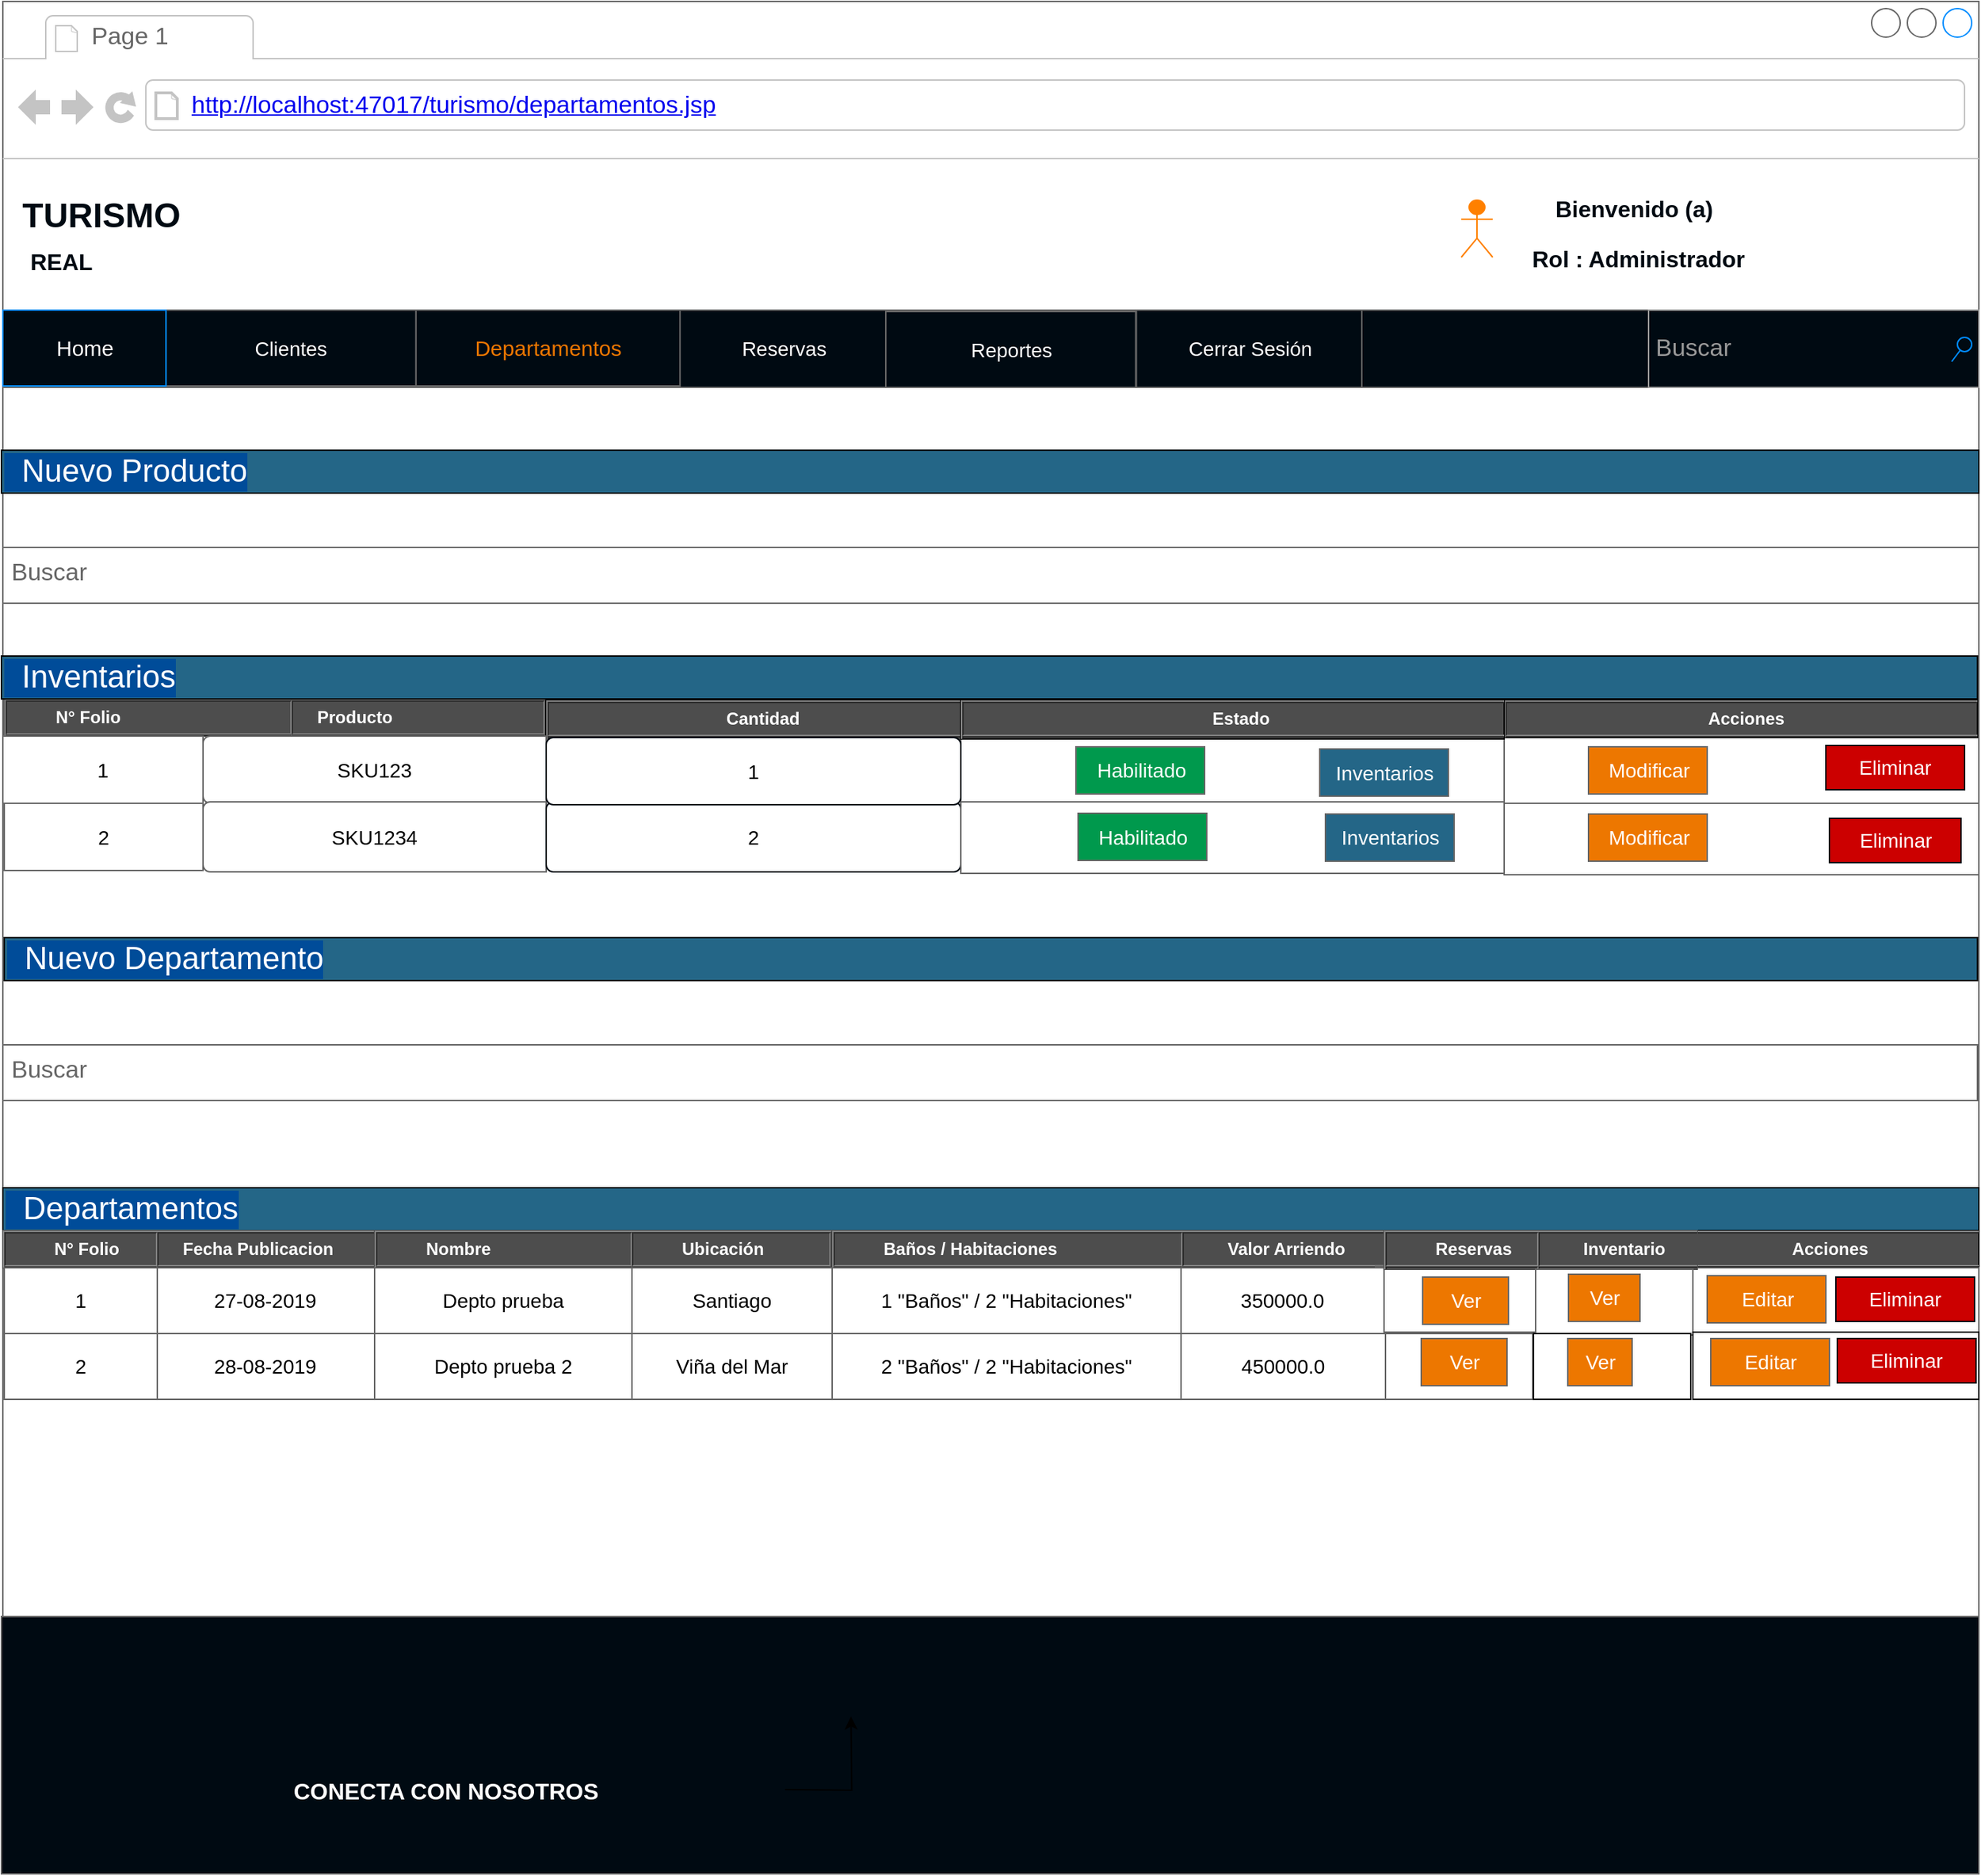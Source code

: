 <mxfile pages="1" version="11.2.7" type="device"><diagram id="nn8o-nB9Y3j_0N80eLnz" name="Page-1"><mxGraphModel dx="1681" dy="468" grid="1" gridSize="10" guides="1" tooltips="1" connect="1" arrows="1" fold="1" page="1" pageScale="1" pageWidth="827" pageHeight="1169" math="0" shadow="0"><root><mxCell id="0"/><mxCell id="1" parent="0"/><mxCell id="z3tYPHD0cMB__CtrZn7K-1" value="" style="strokeWidth=1;shadow=0;dashed=0;align=center;html=1;shape=mxgraph.mockup.containers.browserWindow;rSize=0;fillColor=#ffffff;strokeColor=#666666;strokeColor2=#008cff;strokeColor3=#c4c4c4;mainText=,;recursiveResize=0;fontSize=14;" parent="1" vertex="1"><mxGeometry x="-25" y="126" width="1382" height="1310" as="geometry"/></mxCell><mxCell id="z3tYPHD0cMB__CtrZn7K-2" value="Page 1" style="strokeWidth=1;shadow=0;dashed=0;align=center;html=1;shape=mxgraph.mockup.containers.anchor;fontSize=17;fontColor=#666666;align=left;" parent="z3tYPHD0cMB__CtrZn7K-1" vertex="1"><mxGeometry x="60" y="12" width="110" height="26" as="geometry"/></mxCell><mxCell id="z3tYPHD0cMB__CtrZn7K-3" value="&lt;a href=&quot;http://localhost:47017/turismo/misreservas.jsp&quot;&gt;http://localhost:47017/turismo/departamentos.jsp&lt;/a&gt;" style="strokeWidth=1;shadow=0;dashed=0;align=center;html=1;shape=mxgraph.mockup.containers.anchor;rSize=0;fontSize=17;fontColor=#666666;align=left;" parent="z3tYPHD0cMB__CtrZn7K-1" vertex="1"><mxGeometry x="130" y="60" width="250" height="26" as="geometry"/></mxCell><mxCell id="z3tYPHD0cMB__CtrZn7K-17" value="&lt;table cellpadding=&quot;4&quot; cellspacing=&quot;0&quot; border=&quot;1&quot; style=&quot;font-size: 1em ; width: 100% ; height: 100%&quot;&gt;&lt;tbody&gt;&lt;tr&gt;&lt;th&gt;&amp;nbsp; &amp;nbsp; &amp;nbsp; &amp;nbsp; &amp;nbsp;N° Folio&lt;/th&gt;&lt;th&gt;&amp;nbsp; &amp;nbsp; Producto&lt;/th&gt;&lt;/tr&gt;&lt;tr&gt;&lt;td&gt;row 1, cell 1&lt;/td&gt;&lt;td&gt;row 1, cell 2&lt;/td&gt;&lt;/tr&gt;&lt;tr&gt;&lt;td&gt;&lt;br&gt;&lt;/td&gt;&lt;td&gt;&lt;br&gt;&lt;/td&gt;&lt;/tr&gt;&lt;/tbody&gt;&lt;/table&gt; " style="verticalAlign=top;align=left;overflow=fill;fillColor=#4D4D4D;fontSize=12;fontFamily=Helvetica;html=1;strokeColor=#4D4D4D;fontColor=#FFFFFF;" parent="z3tYPHD0cMB__CtrZn7K-1" vertex="1"><mxGeometry x="1" y="488" width="379" height="26" as="geometry"/></mxCell><mxCell id="z3tYPHD0cMB__CtrZn7K-22" value="Buscar" style="strokeWidth=1;shadow=0;dashed=0;align=center;html=1;shape=mxgraph.mockup.text.textBox;fillColor=#ffffff;fontColor=#666666;align=left;fontSize=17;spacingLeft=4;spacingTop=-3;strokeColor=#666666;mainText=;labelBorderColor=none;labelBackgroundColor=none;" parent="z3tYPHD0cMB__CtrZn7K-1" vertex="1"><mxGeometry y="382" width="1382" height="39" as="geometry"/></mxCell><mxCell id="z3tYPHD0cMB__CtrZn7K-37" style="edgeStyle=orthogonalEdgeStyle;rounded=0;orthogonalLoop=1;jettySize=auto;html=1;fontSize=22;fontColor=#FFFFFF;" parent="z3tYPHD0cMB__CtrZn7K-1" target="z3tYPHD0cMB__CtrZn7K-1" edge="1"><mxGeometry relative="1" as="geometry"/></mxCell><mxCell id="z3tYPHD0cMB__CtrZn7K-62" value="&lt;font color=&quot;#ffffff&quot;&gt;&amp;nbsp; Nuevo Producto&lt;/font&gt;" style="rounded=0;whiteSpace=wrap;html=1;labelBackgroundColor=#004C99;fontSize=22;fontColor=#004C99;align=left;fillColor=#246687;" parent="z3tYPHD0cMB__CtrZn7K-1" vertex="1"><mxGeometry x="-1" y="314" width="1383" height="30" as="geometry"/></mxCell><mxCell id="z3tYPHD0cMB__CtrZn7K-71" value="&lt;table cellpadding=&quot;4&quot; cellspacing=&quot;0&quot; border=&quot;1&quot; style=&quot;font-size: 1em ; width: 100% ; height: 100%&quot;&gt;&lt;tbody&gt;&lt;tr&gt;&lt;th&gt;&amp;nbsp; &amp;nbsp; &amp;nbsp; &amp;nbsp; &amp;nbsp; &amp;nbsp; &amp;nbsp; &amp;nbsp; &amp;nbsp; &amp;nbsp; &amp;nbsp; &amp;nbsp; &amp;nbsp; &amp;nbsp; &amp;nbsp; &amp;nbsp; &amp;nbsp; &amp;nbsp; Cantidad&amp;nbsp; &amp;nbsp; &amp;nbsp; &amp;nbsp; &amp;nbsp; &amp;nbsp; &amp;nbsp; &amp;nbsp; &amp;nbsp; &amp;nbsp; &amp;nbsp; &amp;nbsp; &amp;nbsp; &amp;nbsp; &amp;nbsp; &amp;nbsp; &amp;nbsp; &amp;nbsp; &amp;nbsp; &amp;nbsp;&amp;nbsp;&lt;/th&gt;&lt;th&gt;Departamento&lt;/th&gt;&lt;/tr&gt;&lt;tr&gt;&lt;td&gt;row 1, cell 1&lt;/td&gt;&lt;td&gt;row 1, cell 2&lt;/td&gt;&lt;/tr&gt;&lt;tr&gt;&lt;td&gt;&lt;br&gt;&lt;/td&gt;&lt;td&gt;&lt;br&gt;&lt;/td&gt;&lt;/tr&gt;&lt;/tbody&gt;&lt;/table&gt; " style="verticalAlign=top;align=left;overflow=fill;fillColor=#4D4D4D;fontSize=12;fontFamily=Helvetica;html=1;fontColor=#FFFFFF;" parent="z3tYPHD0cMB__CtrZn7K-1" vertex="1"><mxGeometry x="380" y="489" width="290" height="28" as="geometry"/></mxCell><mxCell id="z3tYPHD0cMB__CtrZn7K-110" value="TURISMO" style="text;html=1;strokeColor=none;fillColor=none;align=center;verticalAlign=middle;whiteSpace=wrap;rounded=0;labelBackgroundColor=none;fontSize=24;fontColor=#000A12;fontStyle=1" parent="z3tYPHD0cMB__CtrZn7K-1" vertex="1"><mxGeometry x="41" y="140" width="56" height="20" as="geometry"/></mxCell><mxCell id="z3tYPHD0cMB__CtrZn7K-111" value="&lt;font style=&quot;font-size: 16px&quot;&gt;REAL&lt;/font&gt;" style="text;html=1;strokeColor=none;fillColor=none;align=center;verticalAlign=middle;whiteSpace=wrap;rounded=0;labelBackgroundColor=none;fontSize=22;fontColor=#000A12;fontStyle=1;direction=south;" parent="z3tYPHD0cMB__CtrZn7K-1" vertex="1"><mxGeometry x="26" y="160" width="30" height="41" as="geometry"/></mxCell><mxCell id="z3tYPHD0cMB__CtrZn7K-120" value="" style="shape=umlActor;verticalLabelPosition=bottom;labelBackgroundColor=#ffffff;verticalAlign=top;html=1;outlineConnect=0;strokeColor=#FF8000;fillColor=#FF8000;gradientColor=none;fontSize=24;fontColor=#000A12;align=left;" parent="z3tYPHD0cMB__CtrZn7K-1" vertex="1"><mxGeometry x="1020" y="139" width="22" height="40" as="geometry"/></mxCell><mxCell id="z3tYPHD0cMB__CtrZn7K-121" value="&lt;span style=&quot;font-size: 16px&quot;&gt;Bienvenido (a)&lt;/span&gt;" style="text;html=1;strokeColor=none;fillColor=none;align=center;verticalAlign=middle;whiteSpace=wrap;rounded=0;labelBackgroundColor=none;fontSize=22;fontColor=#000A12;fontStyle=1;direction=south;" parent="z3tYPHD0cMB__CtrZn7K-1" vertex="1"><mxGeometry x="1064" y="123" width="154" height="41" as="geometry"/></mxCell><mxCell id="z3tYPHD0cMB__CtrZn7K-122" value="&lt;span style=&quot;font-size: 16px&quot;&gt;Rol : Administrador&lt;br&gt;&lt;/span&gt;" style="text;html=1;strokeColor=none;fillColor=none;align=center;verticalAlign=middle;whiteSpace=wrap;rounded=0;labelBackgroundColor=none;fontSize=22;fontColor=#000A12;fontStyle=1;direction=south;" parent="z3tYPHD0cMB__CtrZn7K-1" vertex="1"><mxGeometry x="1064" y="157" width="160" height="44" as="geometry"/></mxCell><mxCell id="z3tYPHD0cMB__CtrZn7K-148" value="" style="strokeWidth=1;shadow=0;dashed=0;align=center;html=1;shape=mxgraph.mockup.text.rrect;rSize=0;fillColor=#000A12;strokeColor=#666666;" parent="z3tYPHD0cMB__CtrZn7K-1" vertex="1"><mxGeometry x="-1" y="1130" width="1383" height="180" as="geometry"/></mxCell><mxCell id="z3tYPHD0cMB__CtrZn7K-154" value="" style="edgeStyle=orthogonalEdgeStyle;rounded=0;orthogonalLoop=1;jettySize=auto;html=1;fontSize=24;fontColor=#FFFFFF;" parent="z3tYPHD0cMB__CtrZn7K-148" edge="1"><mxGeometry relative="1" as="geometry"><mxPoint x="594.168" y="69.911" as="targetPoint"/><mxPoint x="547.993" y="121" as="sourcePoint"/></mxGeometry></mxCell><mxCell id="z3tYPHD0cMB__CtrZn7K-147" value="&lt;span style=&quot;font-size: 16px&quot;&gt;CONECTA CON NOSOTROS&lt;br&gt;&lt;/span&gt;" style="text;html=1;strokeColor=none;fillColor=none;align=center;verticalAlign=middle;whiteSpace=wrap;rounded=0;labelBackgroundColor=none;fontSize=22;fontColor=#FFFFFF;fontStyle=1;direction=south;" parent="z3tYPHD0cMB__CtrZn7K-148" vertex="1"><mxGeometry x="75.017" y="80.357" width="472.266" height="80.357" as="geometry"/></mxCell><mxCell id="a-mnwMrD-j2ecdk4ZN7Y-119" value="" style="strokeColor=inherit;fillColor=inherit;gradientColor=inherit;html=1;shadow=0;dashed=0;shape=mxgraph.bootstrap.rect;perimeter=none;fontSize=14;whiteSpace=wrap;" vertex="1" parent="z3tYPHD0cMB__CtrZn7K-1"><mxGeometry x="670" y="510" width="380" height="50" as="geometry"/></mxCell><mxCell id="a-mnwMrD-j2ecdk4ZN7Y-128" value="1" style="strokeColor=inherit;fillColor=inherit;gradientColor=inherit;html=1;shadow=0;dashed=0;shape=mxgraph.bootstrap.rect;perimeter=none;fontSize=14;whiteSpace=wrap;" vertex="1" parent="z3tYPHD0cMB__CtrZn7K-1"><mxGeometry y="514" width="140" height="47" as="geometry"/></mxCell><mxCell id="a-mnwMrD-j2ecdk4ZN7Y-163" value="" style="strokeWidth=1;shadow=0;dashed=0;align=center;html=1;shape=mxgraph.mockup.text.rrect;rSize=0;fillColor=#000A12;strokeColor=#666666;" vertex="1" parent="z3tYPHD0cMB__CtrZn7K-1"><mxGeometry x="1" y="216" width="1260" height="54" as="geometry"/></mxCell><mxCell id="a-mnwMrD-j2ecdk4ZN7Y-164" value="&lt;font style=&quot;font-size: 15px&quot; color=&quot;#ed7700&quot;&gt;Departamentos&lt;/font&gt;" style="strokeColor=inherit;fillColor=inherit;gradientColor=inherit;strokeWidth=1;shadow=0;dashed=0;align=center;html=1;shape=mxgraph.mockup.text.rrect;rSize=0;fontSize=17;fontColor=#0000ff;" vertex="1" parent="a-mnwMrD-j2ecdk4ZN7Y-163"><mxGeometry x="287.845" width="185.043" height="53" as="geometry"/></mxCell><mxCell id="a-mnwMrD-j2ecdk4ZN7Y-165" value="&lt;font style=&quot;font-size: 14px&quot; color=&quot;#ffffff&quot;&gt;Reservas&lt;/font&gt;" style="strokeColor=inherit;fillColor=inherit;gradientColor=inherit;strokeWidth=1;shadow=0;dashed=0;align=center;html=1;shape=mxgraph.mockup.text.rrect;rSize=0;fontSize=17;fontColor=#0000ff;" vertex="1" parent="a-mnwMrD-j2ecdk4ZN7Y-163"><mxGeometry x="472.63" width="143.922" height="54" as="geometry"/></mxCell><mxCell id="a-mnwMrD-j2ecdk4ZN7Y-166" value="&lt;font style=&quot;font-size: 14px&quot; color=&quot;#ffffff&quot;&gt;Cerrar Sesión&lt;/font&gt;" style="strokeColor=inherit;fillColor=inherit;gradientColor=inherit;strokeWidth=1;shadow=0;dashed=0;align=center;html=1;shape=mxgraph.mockup.text.rrect;rSize=0;fontSize=17;fontColor=#0000ff;" vertex="1" parent="a-mnwMrD-j2ecdk4ZN7Y-163"><mxGeometry x="791.766" width="157.675" height="54" as="geometry"/></mxCell><mxCell id="a-mnwMrD-j2ecdk4ZN7Y-188" value="&lt;font style=&quot;font-size: 14px&quot; color=&quot;#ffffff&quot;&gt;Clientes&lt;/font&gt;" style="strokeColor=inherit;fillColor=inherit;gradientColor=inherit;strokeWidth=1;shadow=0;dashed=0;align=center;html=1;shape=mxgraph.mockup.text.rrect;rSize=0;fontSize=17;fontColor=#0000ff;" vertex="1" parent="a-mnwMrD-j2ecdk4ZN7Y-163"><mxGeometry x="113.082" width="174.763" height="53" as="geometry"/></mxCell><mxCell id="a-mnwMrD-j2ecdk4ZN7Y-189" value="&lt;font style=&quot;font-size: 14px&quot; color=&quot;#ffffff&quot;&gt;Reportes&lt;/font&gt;" style="strokeColor=inherit;fillColor=inherit;gradientColor=inherit;strokeWidth=1;shadow=0;dashed=0;align=center;html=1;shape=mxgraph.mockup.text.rrect;rSize=0;fontSize=17;fontColor=#0000ff;" vertex="1" parent="a-mnwMrD-j2ecdk4ZN7Y-163"><mxGeometry x="616.553" y="1" width="174.763" height="53" as="geometry"/></mxCell><mxCell id="a-mnwMrD-j2ecdk4ZN7Y-167" value="&lt;font style=&quot;font-size: 15px&quot;&gt;Home&lt;/font&gt;" style="strokeWidth=1;shadow=0;dashed=0;align=center;html=1;shape=mxgraph.mockup.text.rrect;rSize=0;fontSize=17;fontColor=#ffffff;fillColor=#000A12;strokeColor=#008cff;" vertex="1" parent="a-mnwMrD-j2ecdk4ZN7Y-163"><mxGeometry x="-1.028" width="114.11" height="53" as="geometry"/></mxCell><mxCell id="a-mnwMrD-j2ecdk4ZN7Y-49" value="SKU123" style="strokeColor=inherit;fillColor=inherit;gradientColor=inherit;html=1;shadow=0;dashed=0;shape=mxgraph.bootstrap.leftButton;rSize=5;perimeter=none;fontSize=14;whiteSpace=wrap;" vertex="1" parent="z3tYPHD0cMB__CtrZn7K-1"><mxGeometry x="140" y="514" width="240" height="47" as="geometry"/></mxCell><mxCell id="a-mnwMrD-j2ecdk4ZN7Y-58" value="" style="strokeColor=inherit;fillColor=inherit;gradientColor=inherit;html=1;shadow=0;dashed=0;shape=mxgraph.bootstrap.rect;perimeter=none;fontSize=14;whiteSpace=wrap;" vertex="1" parent="z3tYPHD0cMB__CtrZn7K-1"><mxGeometry x="1050" y="515" width="332" height="46" as="geometry"/></mxCell><mxCell id="a-mnwMrD-j2ecdk4ZN7Y-286" value="&lt;font color=&quot;#ffffff&quot;&gt;Eliminar&lt;/font&gt;" style="rounded=0;whiteSpace=wrap;html=1;strokeColor=#000A12;fillColor=#CC0000;fontSize=14;" vertex="1" parent="z3tYPHD0cMB__CtrZn7K-1"><mxGeometry x="1275" y="520.5" width="97" height="31" as="geometry"/></mxCell><mxCell id="a-mnwMrD-j2ecdk4ZN7Y-287" value="&lt;font color=&quot;#ffffff&quot;&gt;&amp;nbsp; Inventarios&lt;/font&gt;" style="rounded=0;whiteSpace=wrap;html=1;labelBackgroundColor=#004C99;fontSize=22;fontColor=#004C99;align=left;fillColor=#246687;" vertex="1" parent="z3tYPHD0cMB__CtrZn7K-1"><mxGeometry x="-1" y="458" width="1382" height="30" as="geometry"/></mxCell><mxCell id="a-mnwMrD-j2ecdk4ZN7Y-199" value="&lt;font color=&quot;#ffffff&quot; style=&quot;font-size: 14px&quot;&gt;Inventarios&lt;/font&gt;" style="strokeWidth=1;shadow=0;dashed=0;align=center;html=1;shape=mxgraph.mockup.text.rrect;rSize=0;fillColor=#246687;strokeColor=#666666;fontSize=14;" vertex="1" parent="z3tYPHD0cMB__CtrZn7K-1"><mxGeometry x="921" y="523" width="90" height="33" as="geometry"/></mxCell><mxCell id="a-mnwMrD-j2ecdk4ZN7Y-108" value="&lt;font color=&quot;#ffffff&quot; style=&quot;font-size: 14px;&quot;&gt;Modificar&lt;/font&gt;" style="strokeWidth=1;shadow=0;dashed=0;align=center;html=1;shape=mxgraph.mockup.text.rrect;rSize=0;fillColor=#ED7700;strokeColor=#666666;fontSize=14;" vertex="1" parent="z3tYPHD0cMB__CtrZn7K-1"><mxGeometry x="1109" y="521.5" width="83" height="33" as="geometry"/></mxCell><mxCell id="a-mnwMrD-j2ecdk4ZN7Y-343" value="&lt;font color=&quot;#ffffff&quot; style=&quot;font-size: 14px&quot;&gt;Habilitado&lt;/font&gt;" style="strokeWidth=1;shadow=0;dashed=0;align=center;html=1;shape=mxgraph.mockup.text.rrect;rSize=0;fillColor=#00994D;strokeColor=#666666;fontSize=14;" vertex="1" parent="z3tYPHD0cMB__CtrZn7K-1"><mxGeometry x="750.5" y="521.5" width="90" height="33" as="geometry"/></mxCell><mxCell id="a-mnwMrD-j2ecdk4ZN7Y-344" value="2" style="strokeColor=inherit;fillColor=inherit;gradientColor=inherit;html=1;shadow=0;dashed=0;shape=mxgraph.bootstrap.rect;perimeter=none;fontSize=14;whiteSpace=wrap;" vertex="1" parent="z3tYPHD0cMB__CtrZn7K-1"><mxGeometry x="1" y="561" width="139" height="47" as="geometry"/></mxCell><mxCell id="a-mnwMrD-j2ecdk4ZN7Y-345" value="SKU1234" style="strokeColor=inherit;fillColor=inherit;gradientColor=inherit;html=1;shadow=0;dashed=0;shape=mxgraph.bootstrap.leftButton;rSize=5;perimeter=none;fontSize=14;whiteSpace=wrap;" vertex="1" parent="z3tYPHD0cMB__CtrZn7K-1"><mxGeometry x="140" y="560" width="240" height="49" as="geometry"/></mxCell><mxCell id="a-mnwMrD-j2ecdk4ZN7Y-346" value="2" style="html=1;shadow=0;dashed=0;shape=mxgraph.bootstrap.rrect;rSize=5;strokeColor=#000A12;fillColor=#ffffff;fontStyle=0;fontSize=14;whiteSpace=wrap;" vertex="1" parent="z3tYPHD0cMB__CtrZn7K-1"><mxGeometry x="380" y="560" width="290" height="49" as="geometry"/></mxCell><mxCell id="a-mnwMrD-j2ecdk4ZN7Y-351" value="" style="strokeColor=inherit;fillColor=inherit;gradientColor=inherit;html=1;shadow=0;dashed=0;shape=mxgraph.bootstrap.rect;perimeter=none;fontSize=14;whiteSpace=wrap;" vertex="1" parent="z3tYPHD0cMB__CtrZn7K-1"><mxGeometry x="670" y="560" width="380" height="50" as="geometry"/></mxCell><mxCell id="a-mnwMrD-j2ecdk4ZN7Y-353" value="" style="strokeColor=inherit;fillColor=inherit;gradientColor=inherit;html=1;shadow=0;dashed=0;shape=mxgraph.bootstrap.rect;perimeter=none;fontSize=14;whiteSpace=wrap;" vertex="1" parent="z3tYPHD0cMB__CtrZn7K-1"><mxGeometry x="1050" y="561" width="332" height="50" as="geometry"/></mxCell><mxCell id="a-mnwMrD-j2ecdk4ZN7Y-354" value="&lt;font color=&quot;#ffffff&quot; style=&quot;font-size: 14px&quot;&gt;Habilitado&lt;/font&gt;" style="strokeWidth=1;shadow=0;dashed=0;align=center;html=1;shape=mxgraph.mockup.text.rrect;rSize=0;fillColor=#00994D;strokeColor=#666666;fontSize=14;" vertex="1" parent="z3tYPHD0cMB__CtrZn7K-1"><mxGeometry x="752" y="568" width="90" height="33" as="geometry"/></mxCell><mxCell id="a-mnwMrD-j2ecdk4ZN7Y-355" value="&lt;font color=&quot;#ffffff&quot; style=&quot;font-size: 14px&quot;&gt;Inventarios&lt;/font&gt;" style="strokeWidth=1;shadow=0;dashed=0;align=center;html=1;shape=mxgraph.mockup.text.rrect;rSize=0;fillColor=#246687;strokeColor=#666666;fontSize=14;" vertex="1" parent="z3tYPHD0cMB__CtrZn7K-1"><mxGeometry x="925" y="568.5" width="90" height="33" as="geometry"/></mxCell><mxCell id="a-mnwMrD-j2ecdk4ZN7Y-356" value="&lt;font color=&quot;#ffffff&quot; style=&quot;font-size: 14px;&quot;&gt;Modificar&lt;/font&gt;" style="strokeWidth=1;shadow=0;dashed=0;align=center;html=1;shape=mxgraph.mockup.text.rrect;rSize=0;fillColor=#ED7700;strokeColor=#666666;fontSize=14;" vertex="1" parent="z3tYPHD0cMB__CtrZn7K-1"><mxGeometry x="1109" y="568.5" width="83" height="33" as="geometry"/></mxCell><mxCell id="a-mnwMrD-j2ecdk4ZN7Y-357" value="&lt;font color=&quot;#ffffff&quot;&gt;Eliminar&lt;/font&gt;" style="rounded=0;whiteSpace=wrap;html=1;strokeColor=#000A12;fillColor=#CC0000;fontSize=14;" vertex="1" parent="z3tYPHD0cMB__CtrZn7K-1"><mxGeometry x="1277.5" y="571.5" width="92" height="31" as="geometry"/></mxCell><mxCell id="a-mnwMrD-j2ecdk4ZN7Y-360" value="&lt;table cellpadding=&quot;4&quot; cellspacing=&quot;0&quot; border=&quot;1&quot; style=&quot;font-size: 1em ; width: 100% ; height: 100%&quot;&gt;&lt;tbody&gt;&lt;tr&gt;&lt;th&gt;&amp;nbsp; &amp;nbsp; &amp;nbsp; &amp;nbsp; &amp;nbsp; &amp;nbsp; &amp;nbsp; &amp;nbsp; &amp;nbsp; &amp;nbsp; &amp;nbsp; &amp;nbsp; &amp;nbsp; &amp;nbsp; &amp;nbsp; &amp;nbsp; &amp;nbsp; &amp;nbsp; &amp;nbsp; &amp;nbsp; &amp;nbsp;Acciones&amp;nbsp; &amp;nbsp; &amp;nbsp; &amp;nbsp; &amp;nbsp; &amp;nbsp; &amp;nbsp; &amp;nbsp; &amp;nbsp; &amp;nbsp; &amp;nbsp; &amp;nbsp; &amp;nbsp; &amp;nbsp; &amp;nbsp; &amp;nbsp; &amp;nbsp; &amp;nbsp; &amp;nbsp; &amp;nbsp; &amp;nbsp; &amp;nbsp; &amp;nbsp; &amp;nbsp; &amp;nbsp; &amp;nbsp; &amp;nbsp; &amp;nbsp; &amp;nbsp;&lt;/th&gt;&lt;th&gt;&lt;br&gt;&lt;/th&gt;&lt;/tr&gt;&lt;tr&gt;&lt;td&gt;row 1, cell 1&lt;/td&gt;&lt;td&gt;row 1, cell 2&lt;/td&gt;&lt;/tr&gt;&lt;tr&gt;&lt;td&gt;&lt;br&gt;&lt;/td&gt;&lt;td&gt;&lt;br&gt;&lt;/td&gt;&lt;/tr&gt;&lt;/tbody&gt;&lt;/table&gt; " style="verticalAlign=top;align=left;overflow=fill;fillColor=#4D4D4D;fontSize=12;fontFamily=Helvetica;html=1;fontColor=#FFFFFF;" vertex="1" parent="z3tYPHD0cMB__CtrZn7K-1"><mxGeometry x="1050" y="489" width="331" height="26" as="geometry"/></mxCell><mxCell id="a-mnwMrD-j2ecdk4ZN7Y-361" value="&lt;table cellpadding=&quot;4&quot; cellspacing=&quot;0&quot; border=&quot;1&quot; style=&quot;font-size: 1em ; width: 100% ; height: 100%&quot;&gt;&lt;tbody&gt;&lt;tr&gt;&lt;th&gt;&amp;nbsp; &amp;nbsp; &amp;nbsp; &amp;nbsp; &amp;nbsp; &amp;nbsp; &amp;nbsp; &amp;nbsp; &amp;nbsp; &amp;nbsp; &amp;nbsp; &amp;nbsp; &amp;nbsp; &amp;nbsp; &amp;nbsp; &amp;nbsp; &amp;nbsp; &amp;nbsp; &amp;nbsp; &amp;nbsp; &amp;nbsp; &amp;nbsp; &amp;nbsp; &amp;nbsp; &amp;nbsp; &amp;nbsp;Estado&amp;nbsp; &amp;nbsp; &amp;nbsp; &amp;nbsp; &amp;nbsp; &amp;nbsp; &amp;nbsp; &amp;nbsp; &amp;nbsp; &amp;nbsp; &amp;nbsp; &amp;nbsp; &amp;nbsp; &amp;nbsp; &amp;nbsp; &amp;nbsp; &amp;nbsp; &amp;nbsp; &amp;nbsp; &amp;nbsp; &amp;nbsp; &amp;nbsp; &amp;nbsp; &amp;nbsp; &amp;nbsp; &amp;nbsp; &amp;nbsp; &amp;nbsp; &amp;nbsp; &amp;nbsp; &amp;nbsp; &amp;nbsp; &amp;nbsp; &amp;nbsp; &amp;nbsp; &amp;nbsp;&amp;nbsp;&lt;/th&gt;&lt;th&gt;Fono&lt;/th&gt;&lt;/tr&gt;&lt;tr&gt;&lt;td&gt;row 1, cell 1&lt;/td&gt;&lt;td&gt;row 1, cell 2&lt;/td&gt;&lt;/tr&gt;&lt;tr&gt;&lt;td&gt;&lt;br&gt;&lt;/td&gt;&lt;td&gt;&lt;br&gt;&lt;/td&gt;&lt;/tr&gt;&lt;/tbody&gt;&lt;/table&gt; " style="verticalAlign=top;align=left;overflow=fill;fillColor=#4D4D4D;fontSize=12;fontFamily=Helvetica;html=1;fontColor=#FFFFFF;" vertex="1" parent="z3tYPHD0cMB__CtrZn7K-1"><mxGeometry x="670" y="489" width="380" height="27" as="geometry"/></mxCell><mxCell id="a-mnwMrD-j2ecdk4ZN7Y-362" value="1" style="html=1;shadow=0;dashed=0;shape=mxgraph.bootstrap.rrect;rSize=5;strokeColor=#000A12;fillColor=#ffffff;fontStyle=0;fontSize=14;whiteSpace=wrap;" vertex="1" parent="z3tYPHD0cMB__CtrZn7K-1"><mxGeometry x="380" y="515" width="290" height="47" as="geometry"/></mxCell><mxCell id="a-mnwMrD-j2ecdk4ZN7Y-412" value="&lt;font color=&quot;#ffffff&quot;&gt;&amp;nbsp; Departamentos&lt;/font&gt;" style="rounded=0;whiteSpace=wrap;html=1;labelBackgroundColor=#004C99;fontSize=22;fontColor=#004C99;align=left;fillColor=#246687;" vertex="1" parent="z3tYPHD0cMB__CtrZn7K-1"><mxGeometry y="830" width="1382" height="30" as="geometry"/></mxCell><mxCell id="a-mnwMrD-j2ecdk4ZN7Y-413" value="&lt;font color=&quot;#ffffff&quot;&gt;&amp;nbsp; Nuevo Departamento&lt;/font&gt;" style="rounded=0;whiteSpace=wrap;html=1;labelBackgroundColor=#004C99;fontSize=22;fontColor=#004C99;align=left;fillColor=#246687;" vertex="1" parent="z3tYPHD0cMB__CtrZn7K-1"><mxGeometry x="1" y="655" width="1380" height="30" as="geometry"/></mxCell><mxCell id="a-mnwMrD-j2ecdk4ZN7Y-414" value="Buscar" style="strokeWidth=1;shadow=0;dashed=0;align=center;html=1;shape=mxgraph.mockup.text.textBox;fillColor=#ffffff;fontColor=#666666;align=left;fontSize=17;spacingLeft=4;spacingTop=-3;strokeColor=#666666;mainText=;labelBorderColor=none;labelBackgroundColor=none;" vertex="1" parent="z3tYPHD0cMB__CtrZn7K-1"><mxGeometry y="730" width="1381" height="39" as="geometry"/></mxCell><mxCell id="a-mnwMrD-j2ecdk4ZN7Y-415" value="&lt;table cellpadding=&quot;4&quot; cellspacing=&quot;0&quot; border=&quot;1&quot; style=&quot;font-size: 1em ; width: 100% ; height: 100%&quot;&gt;&lt;tbody&gt;&lt;tr&gt;&lt;th&gt;&amp;nbsp; &amp;nbsp; &amp;nbsp; &amp;nbsp; &amp;nbsp;N° Folio&lt;/th&gt;&lt;th&gt;&amp;nbsp; &amp;nbsp; Fecha Publicacion&lt;/th&gt;&lt;/tr&gt;&lt;tr&gt;&lt;td&gt;row 1, cell 1&lt;/td&gt;&lt;td&gt;row 1, cell 2&lt;/td&gt;&lt;/tr&gt;&lt;tr&gt;&lt;td&gt;&lt;br&gt;&lt;/td&gt;&lt;td&gt;&lt;br&gt;&lt;/td&gt;&lt;/tr&gt;&lt;/tbody&gt;&lt;/table&gt; " style="verticalAlign=top;align=left;overflow=fill;fillColor=#4D4D4D;fontSize=12;fontFamily=Helvetica;html=1;strokeColor=#4D4D4D;fontColor=#FFFFFF;" vertex="1" parent="z3tYPHD0cMB__CtrZn7K-1"><mxGeometry y="860" width="269" height="26" as="geometry"/></mxCell><mxCell id="a-mnwMrD-j2ecdk4ZN7Y-416" value="&lt;table cellpadding=&quot;4&quot; cellspacing=&quot;0&quot; border=&quot;1&quot; style=&quot;font-size: 1em ; width: 100% ; height: 100%&quot;&gt;&lt;tbody&gt;&lt;tr&gt;&lt;th&gt;&amp;nbsp; &amp;nbsp; &amp;nbsp; &amp;nbsp; &amp;nbsp;Nombre&amp;nbsp; &amp;nbsp; &amp;nbsp; &amp;nbsp; &amp;nbsp; &amp;nbsp;&amp;nbsp;&lt;/th&gt;&lt;th&gt;&amp;nbsp; &amp;nbsp; &amp;nbsp; &amp;nbsp; &amp;nbsp;Ubicación&lt;/th&gt;&lt;/tr&gt;&lt;tr&gt;&lt;td&gt;row 1, cell 1&lt;/td&gt;&lt;td&gt;row 1, cell 2&lt;/td&gt;&lt;/tr&gt;&lt;tr&gt;&lt;td&gt;&lt;br&gt;&lt;/td&gt;&lt;td&gt;&lt;br&gt;&lt;/td&gt;&lt;/tr&gt;&lt;/tbody&gt;&lt;/table&gt; " style="verticalAlign=top;align=left;overflow=fill;fillColor=#4D4D4D;fontSize=12;fontFamily=Helvetica;html=1;strokeColor=#4D4D4D;fontColor=#FFFFFF;" vertex="1" parent="z3tYPHD0cMB__CtrZn7K-1"><mxGeometry x="260" y="860" width="320" height="26" as="geometry"/></mxCell><mxCell id="a-mnwMrD-j2ecdk4ZN7Y-417" value="&lt;table cellpadding=&quot;4&quot; cellspacing=&quot;0&quot; border=&quot;1&quot; style=&quot;font-size: 1em ; width: 100% ; height: 100%&quot;&gt;&lt;tbody&gt;&lt;tr&gt;&lt;th&gt;&amp;nbsp; &amp;nbsp; &amp;nbsp; &amp;nbsp; &amp;nbsp;Baños / Habitaciones&amp;nbsp; &amp;nbsp; &amp;nbsp; &amp;nbsp; &amp;nbsp; &amp;nbsp;&amp;nbsp;&lt;/th&gt;&lt;th&gt;&amp;nbsp; &amp;nbsp; &amp;nbsp; &amp;nbsp; Valor Arriendo&lt;/th&gt;&lt;/tr&gt;&lt;tr&gt;&lt;td&gt;row 1, cell 1&lt;/td&gt;&lt;td&gt;row 1, cell 2&lt;/td&gt;&lt;/tr&gt;&lt;tr&gt;&lt;td&gt;&lt;br&gt;&lt;/td&gt;&lt;td&gt;&lt;br&gt;&lt;/td&gt;&lt;/tr&gt;&lt;/tbody&gt;&lt;/table&gt; " style="verticalAlign=top;align=left;overflow=fill;fillColor=#4D4D4D;fontSize=12;fontFamily=Helvetica;html=1;strokeColor=#4D4D4D;fontColor=#FFFFFF;" vertex="1" parent="z3tYPHD0cMB__CtrZn7K-1"><mxGeometry x="580" y="860" width="390" height="26" as="geometry"/></mxCell><mxCell id="a-mnwMrD-j2ecdk4ZN7Y-436" value="" style="strokeColor=inherit;fillColor=inherit;gradientColor=inherit;html=1;shadow=0;dashed=0;shape=mxgraph.bootstrap.rect;perimeter=none;fontSize=14;whiteSpace=wrap;" vertex="1" parent="z3tYPHD0cMB__CtrZn7K-1"><mxGeometry x="960" y="885" width="140" height="46" as="geometry"/></mxCell><mxCell id="a-mnwMrD-j2ecdk4ZN7Y-437" value="" style="strokeColor=inherit;fillColor=inherit;gradientColor=inherit;html=1;shadow=0;dashed=0;shape=mxgraph.bootstrap.rect;perimeter=none;fontSize=14;whiteSpace=wrap;" vertex="1" parent="z3tYPHD0cMB__CtrZn7K-1"><mxGeometry x="960" y="932" width="110" height="46" as="geometry"/></mxCell><mxCell id="a-mnwMrD-j2ecdk4ZN7Y-492" value="350000.0" style="strokeColor=inherit;fillColor=inherit;gradientColor=inherit;html=1;shadow=0;dashed=0;shape=mxgraph.bootstrap.rect;perimeter=none;fontSize=14;whiteSpace=wrap;" vertex="1" parent="z3tYPHD0cMB__CtrZn7K-1"><mxGeometry x="824" y="886" width="142" height="46" as="geometry"/></mxCell><mxCell id="a-mnwMrD-j2ecdk4ZN7Y-493" value="450000.0" style="strokeColor=inherit;fillColor=inherit;gradientColor=inherit;html=1;shadow=0;dashed=0;shape=mxgraph.bootstrap.rect;perimeter=none;fontSize=14;whiteSpace=wrap;" vertex="1" parent="z3tYPHD0cMB__CtrZn7K-1"><mxGeometry x="824" y="932" width="143" height="46" as="geometry"/></mxCell><mxCell id="a-mnwMrD-j2ecdk4ZN7Y-550" value="1 &quot;Baños&quot; / 2 &quot;Habitaciones&quot;" style="strokeColor=inherit;fillColor=inherit;gradientColor=inherit;html=1;shadow=0;dashed=0;shape=mxgraph.bootstrap.rect;perimeter=none;fontSize=14;whiteSpace=wrap;" vertex="1" parent="z3tYPHD0cMB__CtrZn7K-1"><mxGeometry x="580" y="886" width="244" height="46" as="geometry"/></mxCell><mxCell id="a-mnwMrD-j2ecdk4ZN7Y-551" value="2 &quot;Baños&quot; / 2 &quot;Habitaciones&quot;" style="strokeColor=inherit;fillColor=inherit;gradientColor=inherit;html=1;shadow=0;dashed=0;shape=mxgraph.bootstrap.rect;perimeter=none;fontSize=14;whiteSpace=wrap;" vertex="1" parent="z3tYPHD0cMB__CtrZn7K-1"><mxGeometry x="580" y="932" width="244" height="46" as="geometry"/></mxCell><mxCell id="a-mnwMrD-j2ecdk4ZN7Y-552" value="Santiago" style="strokeColor=inherit;fillColor=inherit;gradientColor=inherit;html=1;shadow=0;dashed=0;shape=mxgraph.bootstrap.rect;perimeter=none;fontSize=14;whiteSpace=wrap;" vertex="1" parent="z3tYPHD0cMB__CtrZn7K-1"><mxGeometry x="440" y="886" width="140" height="46" as="geometry"/></mxCell><mxCell id="a-mnwMrD-j2ecdk4ZN7Y-553" value="Viña del Mar" style="strokeColor=inherit;fillColor=inherit;gradientColor=inherit;html=1;shadow=0;dashed=0;shape=mxgraph.bootstrap.rect;perimeter=none;fontSize=14;whiteSpace=wrap;" vertex="1" parent="z3tYPHD0cMB__CtrZn7K-1"><mxGeometry x="440" y="932" width="140" height="46" as="geometry"/></mxCell><mxCell id="a-mnwMrD-j2ecdk4ZN7Y-554" value="Depto prueba" style="strokeColor=inherit;fillColor=inherit;gradientColor=inherit;html=1;shadow=0;dashed=0;shape=mxgraph.bootstrap.rect;perimeter=none;fontSize=14;whiteSpace=wrap;" vertex="1" parent="z3tYPHD0cMB__CtrZn7K-1"><mxGeometry x="260" y="886" width="180" height="46" as="geometry"/></mxCell><mxCell id="a-mnwMrD-j2ecdk4ZN7Y-555" value="Depto prueba 2" style="strokeColor=inherit;fillColor=inherit;gradientColor=inherit;html=1;shadow=0;dashed=0;shape=mxgraph.bootstrap.rect;perimeter=none;fontSize=14;whiteSpace=wrap;" vertex="1" parent="z3tYPHD0cMB__CtrZn7K-1"><mxGeometry x="260" y="932" width="180" height="46" as="geometry"/></mxCell><mxCell id="a-mnwMrD-j2ecdk4ZN7Y-556" value="27-08-2019" style="strokeColor=inherit;fillColor=inherit;gradientColor=inherit;html=1;shadow=0;dashed=0;shape=mxgraph.bootstrap.rect;perimeter=none;fontSize=14;whiteSpace=wrap;" vertex="1" parent="z3tYPHD0cMB__CtrZn7K-1"><mxGeometry x="107" y="886" width="153" height="46" as="geometry"/></mxCell><mxCell id="a-mnwMrD-j2ecdk4ZN7Y-557" value="28-08-2019" style="strokeColor=inherit;fillColor=inherit;gradientColor=inherit;html=1;shadow=0;dashed=0;shape=mxgraph.bootstrap.rect;perimeter=none;fontSize=14;whiteSpace=wrap;" vertex="1" parent="z3tYPHD0cMB__CtrZn7K-1"><mxGeometry x="107" y="932" width="153" height="46" as="geometry"/></mxCell><mxCell id="a-mnwMrD-j2ecdk4ZN7Y-558" value="1" style="strokeColor=inherit;fillColor=inherit;gradientColor=inherit;html=1;shadow=0;dashed=0;shape=mxgraph.bootstrap.rect;perimeter=none;fontSize=14;whiteSpace=wrap;" vertex="1" parent="z3tYPHD0cMB__CtrZn7K-1"><mxGeometry x="1" y="886" width="107" height="46" as="geometry"/></mxCell><mxCell id="a-mnwMrD-j2ecdk4ZN7Y-559" value="2" style="strokeColor=inherit;fillColor=inherit;gradientColor=inherit;html=1;shadow=0;dashed=0;shape=mxgraph.bootstrap.rect;perimeter=none;fontSize=14;whiteSpace=wrap;" vertex="1" parent="z3tYPHD0cMB__CtrZn7K-1"><mxGeometry x="1" y="932" width="107" height="46" as="geometry"/></mxCell><mxCell id="a-mnwMrD-j2ecdk4ZN7Y-566" value="&lt;font color=&quot;#ffffff&quot; style=&quot;font-size: 14px&quot;&gt;Ver&lt;/font&gt;" style="strokeWidth=1;shadow=0;dashed=0;align=center;html=1;shape=mxgraph.mockup.text.rrect;rSize=0;fillColor=#ED7700;strokeColor=#666666;fontSize=14;" vertex="1" parent="z3tYPHD0cMB__CtrZn7K-1"><mxGeometry x="993" y="892.5" width="60" height="33" as="geometry"/></mxCell><mxCell id="a-mnwMrD-j2ecdk4ZN7Y-567" value="&lt;font color=&quot;#ffffff&quot; style=&quot;font-size: 14px&quot;&gt;Ver&lt;/font&gt;" style="strokeWidth=1;shadow=0;dashed=0;align=center;html=1;shape=mxgraph.mockup.text.rrect;rSize=0;fillColor=#ED7700;strokeColor=#666666;fontSize=14;" vertex="1" parent="z3tYPHD0cMB__CtrZn7K-1"><mxGeometry x="992" y="935.5" width="60" height="33" as="geometry"/></mxCell><mxCell id="a-mnwMrD-j2ecdk4ZN7Y-419" value="&lt;table cellpadding=&quot;4&quot; cellspacing=&quot;0&quot; border=&quot;1&quot; style=&quot;font-size: 1em ; width: 100% ; height: 100%&quot;&gt;&lt;tbody&gt;&lt;tr&gt;&lt;th&gt;&amp;nbsp; &amp;nbsp; &amp;nbsp; &amp;nbsp; &amp;nbsp; &amp;nbsp; &amp;nbsp; &amp;nbsp; &amp;nbsp; &amp;nbsp;Acciones&amp;nbsp; &amp;nbsp; &amp;nbsp; &amp;nbsp; &amp;nbsp; &amp;nbsp; &amp;nbsp; &amp;nbsp; &amp;nbsp; &amp;nbsp; &amp;nbsp; &amp;nbsp; &amp;nbsp; &amp;nbsp; &amp;nbsp; &amp;nbsp; &amp;nbsp; &amp;nbsp; &amp;nbsp; &amp;nbsp; &amp;nbsp; &amp;nbsp; &amp;nbsp; &amp;nbsp; &amp;nbsp; &amp;nbsp; &amp;nbsp; &amp;nbsp; &amp;nbsp; &amp;nbsp; &amp;nbsp; &amp;nbsp; &amp;nbsp; &amp;nbsp; &amp;nbsp; &amp;nbsp;&amp;nbsp;&lt;/th&gt;&lt;th&gt;Fono&lt;/th&gt;&lt;/tr&gt;&lt;tr&gt;&lt;td&gt;row 1, cell 1&lt;/td&gt;&lt;td&gt;row 1, cell 2&lt;/td&gt;&lt;/tr&gt;&lt;tr&gt;&lt;td&gt;&lt;br&gt;&lt;/td&gt;&lt;td&gt;&lt;br&gt;&lt;/td&gt;&lt;/tr&gt;&lt;/tbody&gt;&lt;/table&gt; " style="verticalAlign=top;align=left;overflow=fill;fillColor=#4D4D4D;fontSize=12;fontFamily=Helvetica;html=1;fontColor=#FFFFFF;" vertex="1" parent="z3tYPHD0cMB__CtrZn7K-1"><mxGeometry x="1182" y="860" width="200" height="25" as="geometry"/></mxCell><mxCell id="a-mnwMrD-j2ecdk4ZN7Y-428" value="" style="strokeColor=inherit;fillColor=inherit;gradientColor=inherit;html=1;shadow=0;dashed=0;shape=mxgraph.bootstrap.rect;perimeter=none;fontSize=14;whiteSpace=wrap;" vertex="1" parent="z3tYPHD0cMB__CtrZn7K-1"><mxGeometry x="1182" y="886" width="200" height="47" as="geometry"/></mxCell><mxCell id="a-mnwMrD-j2ecdk4ZN7Y-560" value="&lt;font color=&quot;#ffffff&quot; style=&quot;font-size: 14px&quot;&gt;Editar&lt;/font&gt;" style="strokeWidth=1;shadow=0;dashed=0;align=center;html=1;shape=mxgraph.mockup.text.rrect;rSize=0;fillColor=#ED7700;strokeColor=#666666;fontSize=14;" vertex="1" parent="z3tYPHD0cMB__CtrZn7K-1"><mxGeometry x="1192" y="891.5" width="83" height="33" as="geometry"/></mxCell><mxCell id="a-mnwMrD-j2ecdk4ZN7Y-562" value="&lt;font color=&quot;#ffffff&quot;&gt;Eliminar&lt;/font&gt;" style="rounded=0;whiteSpace=wrap;html=1;strokeColor=#000A12;fillColor=#CC0000;fontSize=14;" vertex="1" parent="z3tYPHD0cMB__CtrZn7K-1"><mxGeometry x="1282" y="892.5" width="97" height="31" as="geometry"/></mxCell><mxCell id="z3tYPHD0cMB__CtrZn7K-14" value="Buscar" style="strokeWidth=1;shadow=0;dashed=0;align=center;html=1;shape=mxgraph.mockup.forms.searchBox;strokeColor=#999999;mainText=;fillColor=#000A12;strokeColor2=#008cff;fontColor=#999999;fontSize=17;align=left;spacingLeft=3;gradientColor=none;" parent="z3tYPHD0cMB__CtrZn7K-1" vertex="1"><mxGeometry x="1151" y="216" width="231" height="54" as="geometry"/></mxCell><mxCell id="a-mnwMrD-j2ecdk4ZN7Y-418" value="&lt;table cellpadding=&quot;4&quot; cellspacing=&quot;0&quot; border=&quot;1&quot; style=&quot;font-size: 1em ; width: 100% ; height: 100%&quot;&gt;&lt;tbody&gt;&lt;tr&gt;&lt;th&gt;&amp;nbsp; &amp;nbsp; &amp;nbsp; &amp;nbsp; &amp;nbsp;Reservas&amp;nbsp; &amp;nbsp;&amp;nbsp;&lt;/th&gt;&lt;th&gt;&amp;nbsp; &amp;nbsp; &amp;nbsp; &amp;nbsp; Inventario&amp;nbsp; &amp;nbsp; &amp;nbsp; &amp;nbsp;&lt;/th&gt;&lt;/tr&gt;&lt;tr&gt;&lt;td&gt;row 1, cell 1&lt;/td&gt;&lt;td&gt;row 1, cell 2&lt;/td&gt;&lt;/tr&gt;&lt;tr&gt;&lt;td&gt;&lt;br&gt;&lt;/td&gt;&lt;td&gt;&lt;br&gt;&lt;/td&gt;&lt;/tr&gt;&lt;/tbody&gt;&lt;/table&gt; " style="verticalAlign=top;align=left;overflow=fill;fillColor=#4D4D4D;fontSize=12;fontFamily=Helvetica;html=1;strokeColor=#4D4D4D;fontColor=#FFFFFF;" vertex="1" parent="z3tYPHD0cMB__CtrZn7K-1"><mxGeometry x="966" y="860" width="219" height="27" as="geometry"/></mxCell><mxCell id="a-mnwMrD-j2ecdk4ZN7Y-430" value="" style="strokeColor=inherit;fillColor=inherit;gradientColor=inherit;html=1;shadow=0;dashed=0;shape=mxgraph.bootstrap.rect;perimeter=none;fontSize=14;whiteSpace=wrap;" vertex="1" parent="z3tYPHD0cMB__CtrZn7K-1"><mxGeometry x="1072" y="887" width="110" height="46" as="geometry"/></mxCell><mxCell id="a-mnwMrD-j2ecdk4ZN7Y-564" value="&lt;font color=&quot;#ffffff&quot; style=&quot;font-size: 14px&quot;&gt;Ver&lt;/font&gt;" style="strokeWidth=1;shadow=0;dashed=0;align=center;html=1;shape=mxgraph.mockup.text.rrect;rSize=0;fillColor=#ED7700;strokeColor=#666666;fontSize=14;" vertex="1" parent="z3tYPHD0cMB__CtrZn7K-1"><mxGeometry x="1095" y="890.5" width="50" height="33" as="geometry"/></mxCell><mxCell id="a-mnwMrD-j2ecdk4ZN7Y-429" value="" style="strokeColor=inherit;fillColor=inherit;gradientColor=inherit;html=1;shadow=0;dashed=0;shape=mxgraph.bootstrap.rect;perimeter=none;fontSize=14;whiteSpace=wrap;" vertex="1" parent="1"><mxGeometry x="1157" y="1057" width="200" height="47" as="geometry"/></mxCell><mxCell id="a-mnwMrD-j2ecdk4ZN7Y-431" value="" style="strokeColor=inherit;fillColor=inherit;gradientColor=inherit;html=1;shadow=0;dashed=0;shape=mxgraph.bootstrap.rect;perimeter=none;fontSize=14;whiteSpace=wrap;" vertex="1" parent="1"><mxGeometry x="1045.5" y="1058" width="110" height="46" as="geometry"/></mxCell><mxCell id="a-mnwMrD-j2ecdk4ZN7Y-561" value="&lt;font color=&quot;#ffffff&quot; style=&quot;font-size: 14px&quot;&gt;Editar&lt;/font&gt;" style="strokeWidth=1;shadow=0;dashed=0;align=center;html=1;shape=mxgraph.mockup.text.rrect;rSize=0;fillColor=#ED7700;strokeColor=#666666;fontSize=14;" vertex="1" parent="1"><mxGeometry x="1169.5" y="1061.5" width="83" height="33" as="geometry"/></mxCell><mxCell id="a-mnwMrD-j2ecdk4ZN7Y-563" value="&lt;font color=&quot;#ffffff&quot;&gt;Eliminar&lt;/font&gt;" style="rounded=0;whiteSpace=wrap;html=1;strokeColor=#000A12;fillColor=#CC0000;fontSize=14;" vertex="1" parent="1"><mxGeometry x="1258" y="1061.5" width="97" height="31" as="geometry"/></mxCell><mxCell id="a-mnwMrD-j2ecdk4ZN7Y-565" value="&lt;font color=&quot;#ffffff&quot; style=&quot;font-size: 14px&quot;&gt;Ver&lt;/font&gt;" style="strokeWidth=1;shadow=0;dashed=0;align=center;html=1;shape=mxgraph.mockup.text.rrect;rSize=0;fillColor=#ED7700;strokeColor=#666666;fontSize=14;direction=west;" vertex="1" parent="1"><mxGeometry x="1069.5" y="1061.5" width="45" height="33" as="geometry"/></mxCell></root></mxGraphModel></diagram></mxfile>
